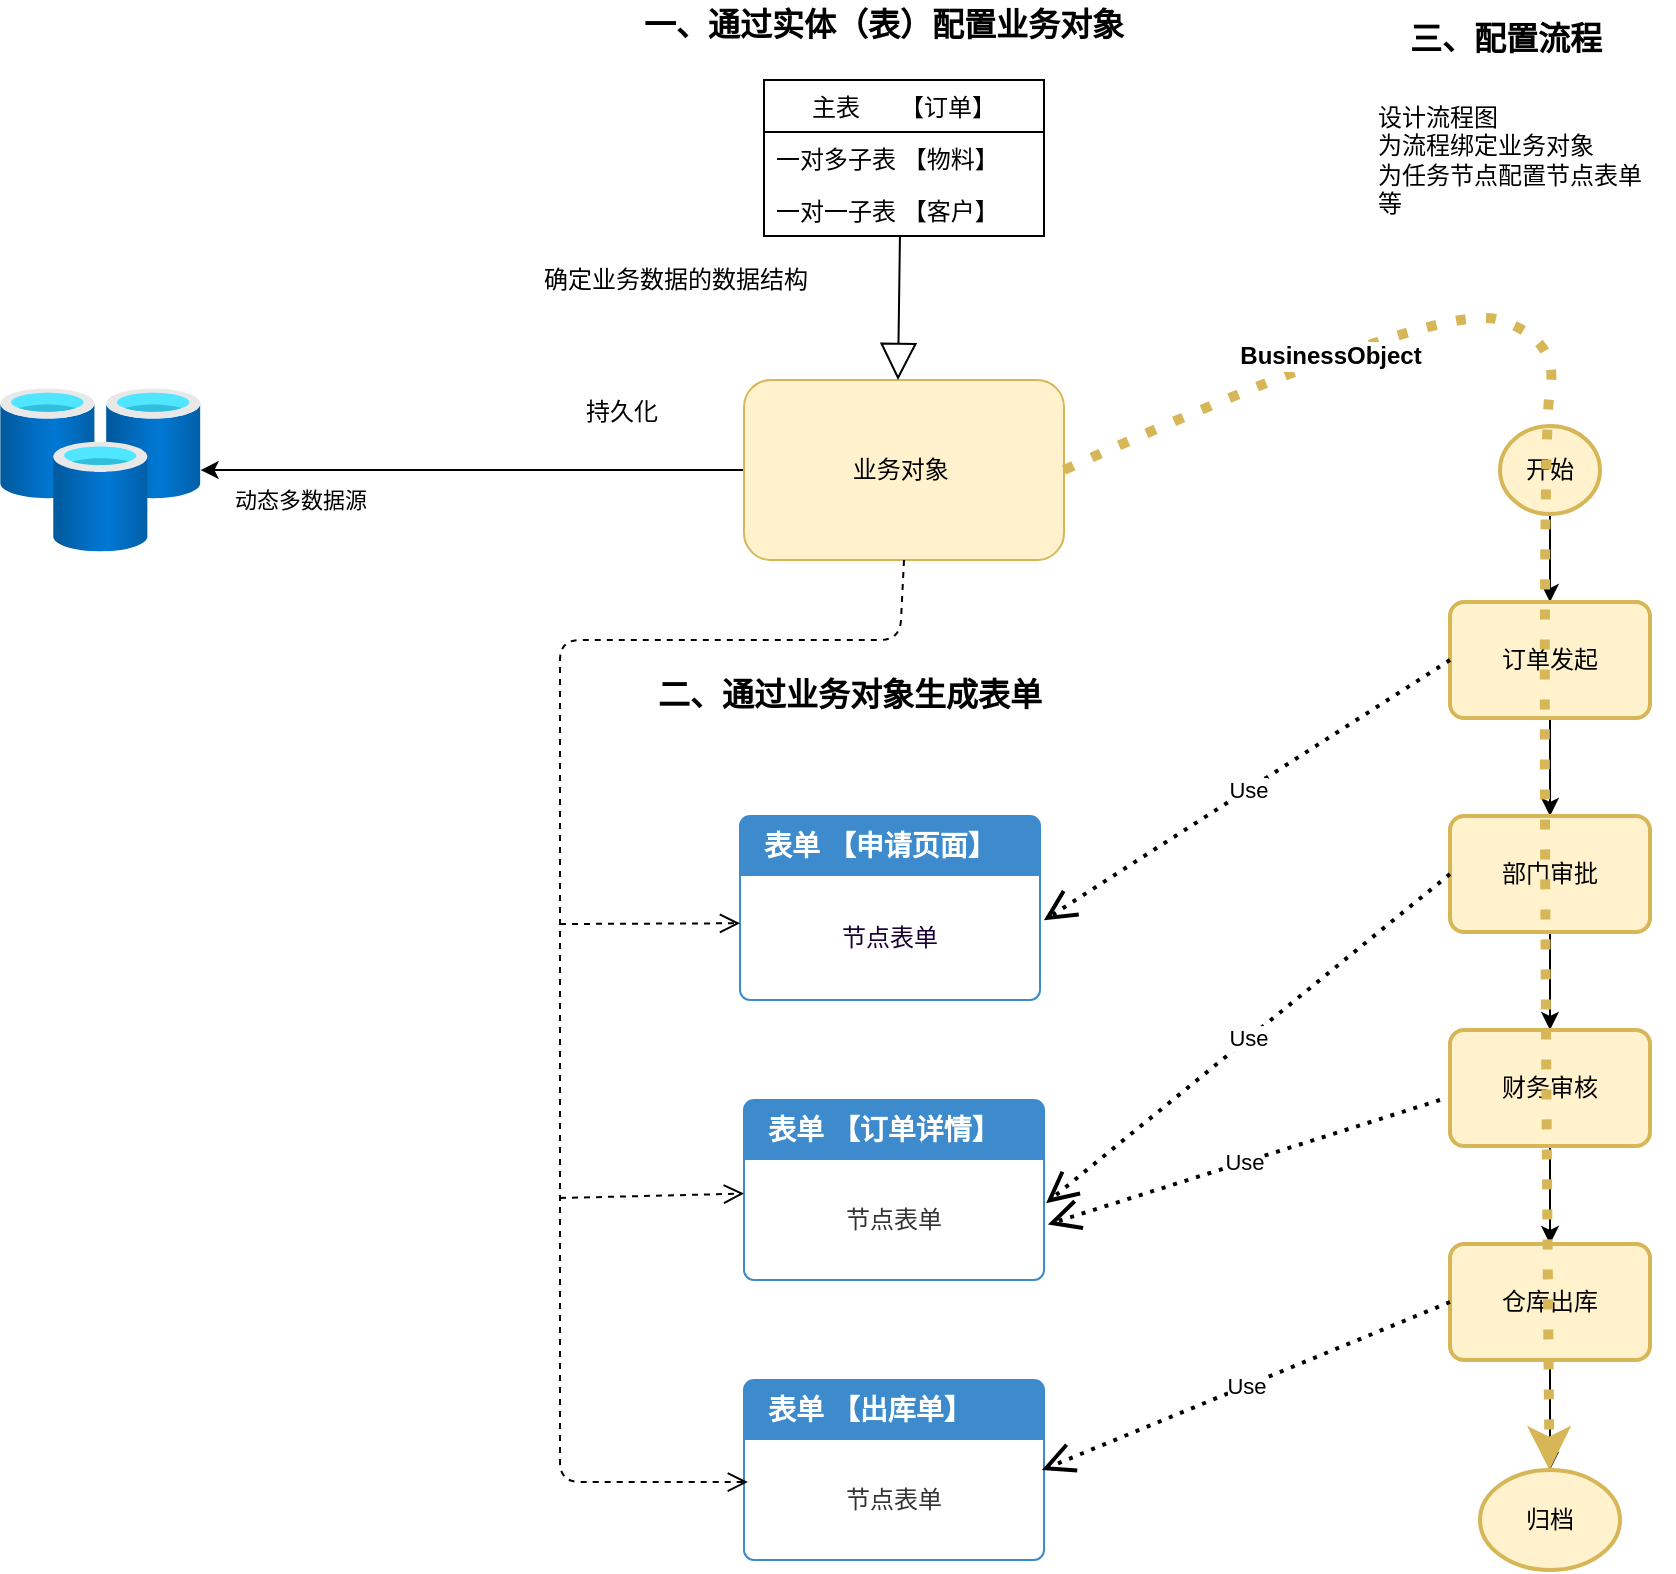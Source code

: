 <mxfile version="14.4.8" type="github">
  <diagram id="L7AmGdbM5a0eF8O18IkO" name="第 1 页">
    <mxGraphModel dx="2272" dy="841" grid="1" gridSize="10" guides="1" tooltips="1" connect="1" arrows="1" fold="1" page="1" pageScale="1" pageWidth="827" pageHeight="1169" math="0" shadow="0">
      <root>
        <mxCell id="0" />
        <mxCell id="1" parent="0" />
        <mxCell id="9zWrci_jODp58yHlMNQq-2" style="edgeStyle=orthogonalEdgeStyle;rounded=0;orthogonalLoop=1;jettySize=auto;html=1;" edge="1" parent="1" source="uHxRwa593Bf14waWoEn_-1" target="9zWrci_jODp58yHlMNQq-1">
          <mxGeometry relative="1" as="geometry" />
        </mxCell>
        <mxCell id="9zWrci_jODp58yHlMNQq-3" value="动态多数据源" style="edgeLabel;html=1;align=center;verticalAlign=middle;resizable=0;points=[];" vertex="1" connectable="0" parent="9zWrci_jODp58yHlMNQq-2">
          <mxGeometry x="0.746" y="-1" relative="1" as="geometry">
            <mxPoint x="14.9" y="15.9" as="offset" />
          </mxGeometry>
        </mxCell>
        <mxCell id="uHxRwa593Bf14waWoEn_-1" value="业务对象&amp;nbsp;" style="rounded=1;whiteSpace=wrap;html=1;fillColor=#fff2cc;strokeColor=#d6b656;" parent="1" vertex="1">
          <mxGeometry x="222" y="270" width="160" height="90" as="geometry" />
        </mxCell>
        <mxCell id="uHxRwa593Bf14waWoEn_-14" value="&lt;font color=&quot;#190033&quot;&gt;节点表单&lt;/font&gt;" style="html=1;shadow=0;dashed=0;shape=mxgraph.bootstrap.rrect;align=center;rSize=5;strokeColor=#3D8BCD;fillColor=#ffffff;fontColor=#f0f0f0;spacingTop=30;whiteSpace=wrap;" parent="1" vertex="1">
          <mxGeometry x="220" y="488" width="150" height="92" as="geometry" />
        </mxCell>
        <mxCell id="uHxRwa593Bf14waWoEn_-15" value="表单 【申请页面】" style="html=1;shadow=0;dashed=0;shape=mxgraph.bootstrap.topButton;rSize=5;strokeColor=none;fillColor=#3D8BCD;fontColor=#ffffff;fontSize=14;fontStyle=1;align=left;spacingLeft=10;whiteSpace=wrap;resizeWidth=1;" parent="uHxRwa593Bf14waWoEn_-14" vertex="1">
          <mxGeometry width="150" height="30" relative="1" as="geometry" />
        </mxCell>
        <mxCell id="uHxRwa593Bf14waWoEn_-16" value="&lt;font color=&quot;#333333&quot;&gt;节点表单&lt;/font&gt;" style="html=1;shadow=0;dashed=0;shape=mxgraph.bootstrap.rrect;align=center;rSize=5;strokeColor=#3D8BCD;fillColor=#ffffff;fontColor=#f0f0f0;spacingTop=30;whiteSpace=wrap;" parent="1" vertex="1">
          <mxGeometry x="222" y="630" width="150" height="90" as="geometry" />
        </mxCell>
        <mxCell id="uHxRwa593Bf14waWoEn_-17" value="表单 【订单详情】" style="html=1;shadow=0;dashed=0;shape=mxgraph.bootstrap.topButton;rSize=5;strokeColor=none;fillColor=#3D8BCD;fontColor=#ffffff;fontSize=14;fontStyle=1;align=left;spacingLeft=10;whiteSpace=wrap;resizeWidth=1;" parent="uHxRwa593Bf14waWoEn_-16" vertex="1">
          <mxGeometry width="150" height="30" relative="1" as="geometry" />
        </mxCell>
        <mxCell id="uHxRwa593Bf14waWoEn_-18" value="&lt;font color=&quot;#333333&quot;&gt;节点表单&lt;/font&gt;" style="html=1;shadow=0;dashed=0;shape=mxgraph.bootstrap.rrect;align=center;rSize=5;strokeColor=#3D8BCD;fillColor=#ffffff;fontColor=#f0f0f0;spacingTop=30;whiteSpace=wrap;" parent="1" vertex="1">
          <mxGeometry x="222" y="770" width="150" height="90" as="geometry" />
        </mxCell>
        <mxCell id="uHxRwa593Bf14waWoEn_-19" value="表单 【出库单】" style="html=1;shadow=0;dashed=0;shape=mxgraph.bootstrap.topButton;rSize=5;strokeColor=none;fillColor=#3D8BCD;fontColor=#ffffff;fontSize=14;fontStyle=1;align=left;spacingLeft=10;whiteSpace=wrap;resizeWidth=1;" parent="uHxRwa593Bf14waWoEn_-18" vertex="1">
          <mxGeometry width="150" height="30" relative="1" as="geometry" />
        </mxCell>
        <mxCell id="uHxRwa593Bf14waWoEn_-22" value="" style="html=1;verticalAlign=bottom;endArrow=open;dashed=1;endSize=8;exitX=0.5;exitY=1;exitDx=0;exitDy=0;entryX=0.013;entryY=0.567;entryDx=0;entryDy=0;entryPerimeter=0;" parent="1" source="uHxRwa593Bf14waWoEn_-1" target="uHxRwa593Bf14waWoEn_-18" edge="1">
          <mxGeometry relative="1" as="geometry">
            <mxPoint x="150" y="548" as="sourcePoint" />
            <mxPoint x="130" y="848" as="targetPoint" />
            <Array as="points">
              <mxPoint x="300" y="400" />
              <mxPoint x="130" y="400" />
              <mxPoint x="130" y="821" />
            </Array>
          </mxGeometry>
        </mxCell>
        <mxCell id="uHxRwa593Bf14waWoEn_-25" value="" style="html=1;verticalAlign=bottom;endArrow=open;dashed=1;endSize=8;entryX=0;entryY=0.583;entryDx=0;entryDy=0;entryPerimeter=0;" parent="1" target="uHxRwa593Bf14waWoEn_-14" edge="1">
          <mxGeometry x="0.25" y="-60" relative="1" as="geometry">
            <mxPoint x="130" y="542" as="sourcePoint" />
            <mxPoint x="40" y="588" as="targetPoint" />
            <mxPoint as="offset" />
          </mxGeometry>
        </mxCell>
        <mxCell id="uHxRwa593Bf14waWoEn_-27" value="" style="html=1;verticalAlign=bottom;endArrow=open;dashed=1;endSize=8;" parent="1" target="uHxRwa593Bf14waWoEn_-16" edge="1">
          <mxGeometry x="0.25" y="-60" relative="1" as="geometry">
            <mxPoint x="130" y="679" as="sourcePoint" />
            <mxPoint x="230" y="537.96" as="targetPoint" />
            <mxPoint as="offset" />
          </mxGeometry>
        </mxCell>
        <mxCell id="uHxRwa593Bf14waWoEn_-29" value="&lt;b&gt;&lt;font style=&quot;font-size: 16px&quot;&gt;二、通过业务对象生成表单&lt;/font&gt;&lt;/b&gt;" style="text;html=1;resizable=0;points=[];autosize=1;align=left;verticalAlign=top;spacingTop=-4;" parent="1" vertex="1">
          <mxGeometry x="177" y="415" width="210" height="20" as="geometry" />
        </mxCell>
        <mxCell id="uHxRwa593Bf14waWoEn_-38" value="&lt;b&gt;&lt;font style=&quot;font-size: 16px&quot;&gt;一、通过实体（表）配置业务对象&lt;/font&gt;&lt;/b&gt;" style="text;html=1;resizable=0;points=[];autosize=1;align=left;verticalAlign=top;spacingTop=-4;" parent="1" vertex="1">
          <mxGeometry x="170" y="80" width="260" height="20" as="geometry" />
        </mxCell>
        <mxCell id="uHxRwa593Bf14waWoEn_-51" value="主表      【订单】" style="swimlane;fontStyle=0;childLayout=stackLayout;horizontal=1;startSize=26;fillColor=none;horizontalStack=0;resizeParent=1;resizeParentMax=0;resizeLast=0;collapsible=1;marginBottom=0;align=center;" parent="1" vertex="1">
          <mxGeometry x="232" y="120" width="140" height="78" as="geometry" />
        </mxCell>
        <mxCell id="uHxRwa593Bf14waWoEn_-52" value="一对多子表 【物料】" style="text;strokeColor=none;fillColor=none;align=left;verticalAlign=top;spacingLeft=4;spacingRight=4;overflow=hidden;rotatable=0;points=[[0,0.5],[1,0.5]];portConstraint=eastwest;" parent="uHxRwa593Bf14waWoEn_-51" vertex="1">
          <mxGeometry y="26" width="140" height="26" as="geometry" />
        </mxCell>
        <mxCell id="uHxRwa593Bf14waWoEn_-53" value="一对一子表 【客户】" style="text;strokeColor=none;fillColor=none;align=left;verticalAlign=top;spacingLeft=4;spacingRight=4;overflow=hidden;rotatable=0;points=[[0,0.5],[1,0.5]];portConstraint=eastwest;" parent="uHxRwa593Bf14waWoEn_-51" vertex="1">
          <mxGeometry y="52" width="140" height="26" as="geometry" />
        </mxCell>
        <mxCell id="uHxRwa593Bf14waWoEn_-56" value="" style="endArrow=block;endSize=16;endFill=0;html=1;exitX=0.507;exitY=1;exitDx=0;exitDy=0;exitPerimeter=0;entryX=0.5;entryY=0;entryDx=0;entryDy=0;" parent="1" edge="1">
          <mxGeometry width="160" relative="1" as="geometry">
            <mxPoint x="299.98" y="198" as="sourcePoint" />
            <mxPoint x="299" y="270" as="targetPoint" />
            <Array as="points" />
          </mxGeometry>
        </mxCell>
        <mxCell id="uHxRwa593Bf14waWoEn_-71" style="edgeStyle=orthogonalEdgeStyle;rounded=0;orthogonalLoop=1;jettySize=auto;html=1;entryX=0.5;entryY=0;entryDx=0;entryDy=0;" parent="1" source="uHxRwa593Bf14waWoEn_-59" target="uHxRwa593Bf14waWoEn_-62" edge="1">
          <mxGeometry relative="1" as="geometry" />
        </mxCell>
        <mxCell id="uHxRwa593Bf14waWoEn_-59" value="开始" style="strokeWidth=2;html=1;shape=mxgraph.flowchart.start_2;whiteSpace=wrap;align=center;fillColor=#fff2cc;strokeColor=#d6b656;" parent="1" vertex="1">
          <mxGeometry x="600" y="293" width="50" height="44" as="geometry" />
        </mxCell>
        <mxCell id="uHxRwa593Bf14waWoEn_-64" value="" style="edgeStyle=orthogonalEdgeStyle;rounded=0;orthogonalLoop=1;jettySize=auto;html=1;" parent="1" source="uHxRwa593Bf14waWoEn_-62" target="uHxRwa593Bf14waWoEn_-63" edge="1">
          <mxGeometry relative="1" as="geometry" />
        </mxCell>
        <mxCell id="uHxRwa593Bf14waWoEn_-62" value="订单发起" style="rounded=1;whiteSpace=wrap;html=1;absoluteArcSize=1;arcSize=14;strokeWidth=2;align=center;fillColor=#fff2cc;strokeColor=#d6b656;" parent="1" vertex="1">
          <mxGeometry x="575" y="381" width="100" height="58" as="geometry" />
        </mxCell>
        <mxCell id="uHxRwa593Bf14waWoEn_-66" value="" style="edgeStyle=orthogonalEdgeStyle;rounded=0;orthogonalLoop=1;jettySize=auto;html=1;" parent="1" source="uHxRwa593Bf14waWoEn_-63" target="uHxRwa593Bf14waWoEn_-65" edge="1">
          <mxGeometry relative="1" as="geometry" />
        </mxCell>
        <mxCell id="uHxRwa593Bf14waWoEn_-63" value="部门审批" style="rounded=1;whiteSpace=wrap;html=1;absoluteArcSize=1;arcSize=14;strokeWidth=2;align=center;fillColor=#fff2cc;strokeColor=#d6b656;" parent="1" vertex="1">
          <mxGeometry x="575" y="488" width="100" height="58" as="geometry" />
        </mxCell>
        <mxCell id="uHxRwa593Bf14waWoEn_-68" value="" style="edgeStyle=orthogonalEdgeStyle;rounded=0;orthogonalLoop=1;jettySize=auto;html=1;" parent="1" source="uHxRwa593Bf14waWoEn_-65" target="uHxRwa593Bf14waWoEn_-67" edge="1">
          <mxGeometry relative="1" as="geometry" />
        </mxCell>
        <mxCell id="uHxRwa593Bf14waWoEn_-65" value="财务审核" style="rounded=1;whiteSpace=wrap;html=1;absoluteArcSize=1;arcSize=14;strokeWidth=2;align=center;fillColor=#fff2cc;strokeColor=#d6b656;" parent="1" vertex="1">
          <mxGeometry x="575" y="595" width="100" height="58" as="geometry" />
        </mxCell>
        <mxCell id="uHxRwa593Bf14waWoEn_-70" style="edgeStyle=orthogonalEdgeStyle;rounded=0;orthogonalLoop=1;jettySize=auto;html=1;entryX=0.5;entryY=0;entryDx=0;entryDy=0;entryPerimeter=0;" parent="1" source="uHxRwa593Bf14waWoEn_-67" target="uHxRwa593Bf14waWoEn_-69" edge="1">
          <mxGeometry relative="1" as="geometry" />
        </mxCell>
        <mxCell id="uHxRwa593Bf14waWoEn_-67" value="仓库出库" style="rounded=1;whiteSpace=wrap;html=1;absoluteArcSize=1;arcSize=14;strokeWidth=2;align=center;fillColor=#fff2cc;strokeColor=#d6b656;" parent="1" vertex="1">
          <mxGeometry x="575" y="702" width="100" height="58" as="geometry" />
        </mxCell>
        <mxCell id="uHxRwa593Bf14waWoEn_-69" value="归档" style="strokeWidth=2;html=1;shape=mxgraph.flowchart.start_1;whiteSpace=wrap;align=center;fillColor=#fff2cc;strokeColor=#d6b656;" parent="1" vertex="1">
          <mxGeometry x="590" y="815" width="70" height="50" as="geometry" />
        </mxCell>
        <mxCell id="uHxRwa593Bf14waWoEn_-72" value="" style="curved=1;endArrow=classic;html=1;exitX=1;exitY=0.5;exitDx=0;exitDy=0;dashed=1;dashPattern=1 2;fillColor=#fff2cc;strokeColor=#d6b656;strokeWidth=5;" parent="1" source="uHxRwa593Bf14waWoEn_-1" target="uHxRwa593Bf14waWoEn_-69" edge="1">
          <mxGeometry width="50" height="50" relative="1" as="geometry">
            <mxPoint x="450" y="370" as="sourcePoint" />
            <mxPoint x="710" y="850" as="targetPoint" />
            <Array as="points">
              <mxPoint x="570" y="230" />
              <mxPoint x="630" y="250" />
              <mxPoint x="620" y="300" />
            </Array>
          </mxGeometry>
        </mxCell>
        <mxCell id="uHxRwa593Bf14waWoEn_-80" value="&lt;b&gt;BusinessObject&lt;/b&gt;" style="text;html=1;resizable=0;points=[];align=center;verticalAlign=middle;labelBackgroundColor=#ffffff;" parent="uHxRwa593Bf14waWoEn_-72" vertex="1" connectable="0">
          <mxGeometry x="-0.654" y="-2" relative="1" as="geometry">
            <mxPoint as="offset" />
          </mxGeometry>
        </mxCell>
        <mxCell id="uHxRwa593Bf14waWoEn_-74" value="Use" style="endArrow=open;endSize=12;dashed=1;html=1;dashPattern=1 2;strokeWidth=2;exitX=0;exitY=0.5;exitDx=0;exitDy=0;entryX=1.013;entryY=0.567;entryDx=0;entryDy=0;entryPerimeter=0;" parent="1" source="uHxRwa593Bf14waWoEn_-62" target="uHxRwa593Bf14waWoEn_-14" edge="1">
          <mxGeometry width="160" relative="1" as="geometry">
            <mxPoint x="-250" y="770" as="sourcePoint" />
            <mxPoint x="-90" y="770" as="targetPoint" />
          </mxGeometry>
        </mxCell>
        <mxCell id="uHxRwa593Bf14waWoEn_-77" value="Use" style="endArrow=open;endSize=12;dashed=1;html=1;dashPattern=1 2;strokeWidth=2;exitX=0;exitY=0.5;exitDx=0;exitDy=0;entryX=1.007;entryY=0.573;entryDx=0;entryDy=0;entryPerimeter=0;" parent="1" source="uHxRwa593Bf14waWoEn_-63" target="uHxRwa593Bf14waWoEn_-16" edge="1">
          <mxGeometry width="160" relative="1" as="geometry">
            <mxPoint x="585" y="420" as="sourcePoint" />
            <mxPoint x="381.95" y="566.04" as="targetPoint" />
          </mxGeometry>
        </mxCell>
        <mxCell id="uHxRwa593Bf14waWoEn_-78" value="Use" style="endArrow=open;endSize=12;dashed=1;html=1;dashPattern=1 2;strokeWidth=2;entryX=1.013;entryY=0.691;entryDx=0;entryDy=0;entryPerimeter=0;" parent="1" target="uHxRwa593Bf14waWoEn_-16" edge="1">
          <mxGeometry width="160" relative="1" as="geometry">
            <mxPoint x="570" y="630" as="sourcePoint" />
            <mxPoint x="381.05" y="731.03" as="targetPoint" />
          </mxGeometry>
        </mxCell>
        <mxCell id="uHxRwa593Bf14waWoEn_-79" value="Use" style="endArrow=open;endSize=12;dashed=1;html=1;dashPattern=1 2;strokeWidth=2;entryX=0.993;entryY=0.5;entryDx=0;entryDy=0;entryPerimeter=0;exitX=0;exitY=0.5;exitDx=0;exitDy=0;" parent="1" source="uHxRwa593Bf14waWoEn_-67" target="uHxRwa593Bf14waWoEn_-18" edge="1">
          <mxGeometry width="160" relative="1" as="geometry">
            <mxPoint x="580" y="640" as="sourcePoint" />
            <mxPoint x="381.95" y="744.01" as="targetPoint" />
          </mxGeometry>
        </mxCell>
        <mxCell id="uHxRwa593Bf14waWoEn_-81" value="&lt;b&gt;&lt;font style=&quot;font-size: 16px&quot;&gt;三、配置流程&lt;/font&gt;&lt;/b&gt;" style="text;html=1;resizable=0;points=[];autosize=1;align=left;verticalAlign=top;spacingTop=-4;" parent="1" vertex="1">
          <mxGeometry x="553" y="87" width="110" height="20" as="geometry" />
        </mxCell>
        <mxCell id="uHxRwa593Bf14waWoEn_-82" value="设计流程图&lt;br&gt;为流程绑定业务对象&lt;br&gt;为任务节点配置节点表单 &lt;br&gt;等" style="text;html=1;resizable=0;points=[];autosize=1;align=left;verticalAlign=top;spacingTop=-4;" parent="1" vertex="1">
          <mxGeometry x="537" y="129" width="150" height="60" as="geometry" />
        </mxCell>
        <mxCell id="uHxRwa593Bf14waWoEn_-83" value="确定业务数据的数据结构" style="text;html=1;resizable=0;points=[];autosize=1;align=left;verticalAlign=top;spacingTop=-4;" parent="1" vertex="1">
          <mxGeometry x="120" y="210" width="150" height="20" as="geometry" />
        </mxCell>
        <mxCell id="uHxRwa593Bf14waWoEn_-84" value="持久化" style="text;html=1;resizable=0;points=[];autosize=1;align=left;verticalAlign=top;spacingTop=-4;" parent="1" vertex="1">
          <mxGeometry x="141" y="276" width="50" height="20" as="geometry" />
        </mxCell>
        <mxCell id="9zWrci_jODp58yHlMNQq-1" value="" style="aspect=fixed;html=1;points=[];align=center;image;fontSize=12;image=img/lib/azure2/databases/Cache_Redis.svg;" vertex="1" parent="1">
          <mxGeometry x="-150" y="274.25" width="100.31" height="81.5" as="geometry" />
        </mxCell>
      </root>
    </mxGraphModel>
  </diagram>
</mxfile>
